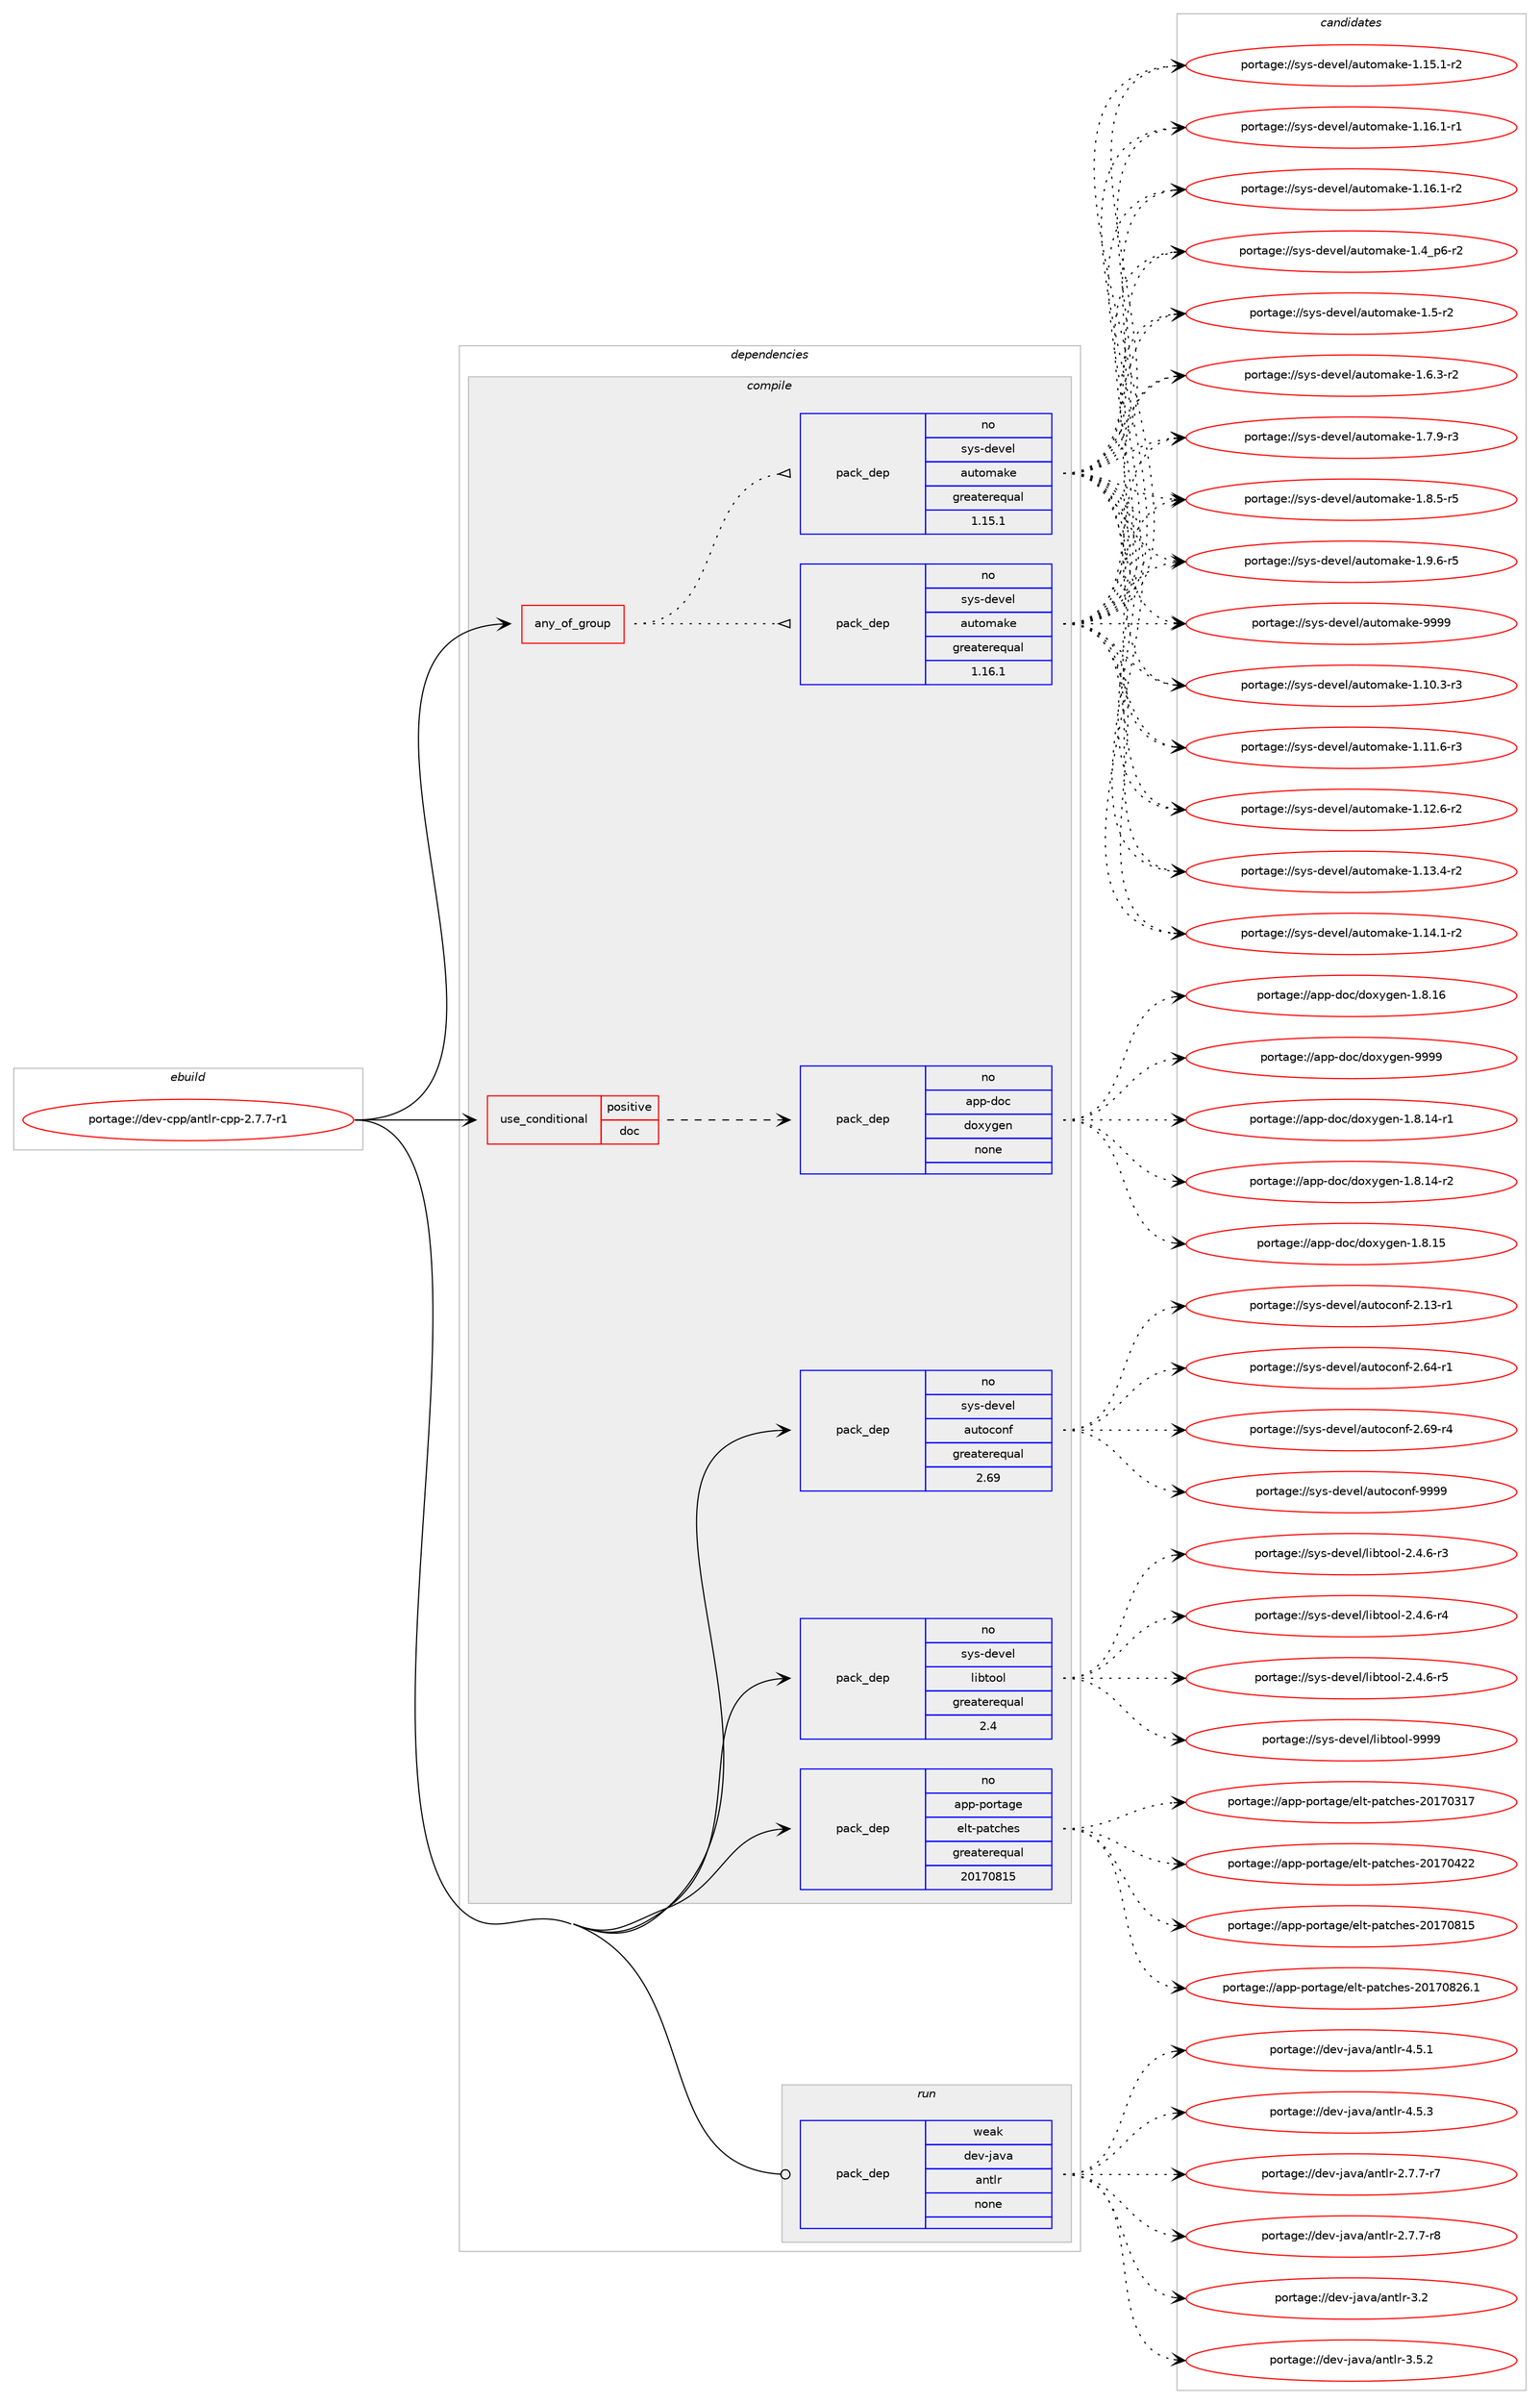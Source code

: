 digraph prolog {

# *************
# Graph options
# *************

newrank=true;
concentrate=true;
compound=true;
graph [rankdir=LR,fontname=Helvetica,fontsize=10,ranksep=1.5];#, ranksep=2.5, nodesep=0.2];
edge  [arrowhead=vee];
node  [fontname=Helvetica,fontsize=10];

# **********
# The ebuild
# **********

subgraph cluster_leftcol {
color=gray;
rank=same;
label=<<i>ebuild</i>>;
id [label="portage://dev-cpp/antlr-cpp-2.7.7-r1", color=red, width=4, href="../dev-cpp/antlr-cpp-2.7.7-r1.svg"];
}

# ****************
# The dependencies
# ****************

subgraph cluster_midcol {
color=gray;
label=<<i>dependencies</i>>;
subgraph cluster_compile {
fillcolor="#eeeeee";
style=filled;
label=<<i>compile</i>>;
subgraph any1089 {
dependency52236 [label=<<TABLE BORDER="0" CELLBORDER="1" CELLSPACING="0" CELLPADDING="4"><TR><TD CELLPADDING="10">any_of_group</TD></TR></TABLE>>, shape=none, color=red];subgraph pack39279 {
dependency52237 [label=<<TABLE BORDER="0" CELLBORDER="1" CELLSPACING="0" CELLPADDING="4" WIDTH="220"><TR><TD ROWSPAN="6" CELLPADDING="30">pack_dep</TD></TR><TR><TD WIDTH="110">no</TD></TR><TR><TD>sys-devel</TD></TR><TR><TD>automake</TD></TR><TR><TD>greaterequal</TD></TR><TR><TD>1.16.1</TD></TR></TABLE>>, shape=none, color=blue];
}
dependency52236:e -> dependency52237:w [weight=20,style="dotted",arrowhead="oinv"];
subgraph pack39280 {
dependency52238 [label=<<TABLE BORDER="0" CELLBORDER="1" CELLSPACING="0" CELLPADDING="4" WIDTH="220"><TR><TD ROWSPAN="6" CELLPADDING="30">pack_dep</TD></TR><TR><TD WIDTH="110">no</TD></TR><TR><TD>sys-devel</TD></TR><TR><TD>automake</TD></TR><TR><TD>greaterequal</TD></TR><TR><TD>1.15.1</TD></TR></TABLE>>, shape=none, color=blue];
}
dependency52236:e -> dependency52238:w [weight=20,style="dotted",arrowhead="oinv"];
}
id:e -> dependency52236:w [weight=20,style="solid",arrowhead="vee"];
subgraph cond11840 {
dependency52239 [label=<<TABLE BORDER="0" CELLBORDER="1" CELLSPACING="0" CELLPADDING="4"><TR><TD ROWSPAN="3" CELLPADDING="10">use_conditional</TD></TR><TR><TD>positive</TD></TR><TR><TD>doc</TD></TR></TABLE>>, shape=none, color=red];
subgraph pack39281 {
dependency52240 [label=<<TABLE BORDER="0" CELLBORDER="1" CELLSPACING="0" CELLPADDING="4" WIDTH="220"><TR><TD ROWSPAN="6" CELLPADDING="30">pack_dep</TD></TR><TR><TD WIDTH="110">no</TD></TR><TR><TD>app-doc</TD></TR><TR><TD>doxygen</TD></TR><TR><TD>none</TD></TR><TR><TD></TD></TR></TABLE>>, shape=none, color=blue];
}
dependency52239:e -> dependency52240:w [weight=20,style="dashed",arrowhead="vee"];
}
id:e -> dependency52239:w [weight=20,style="solid",arrowhead="vee"];
subgraph pack39282 {
dependency52241 [label=<<TABLE BORDER="0" CELLBORDER="1" CELLSPACING="0" CELLPADDING="4" WIDTH="220"><TR><TD ROWSPAN="6" CELLPADDING="30">pack_dep</TD></TR><TR><TD WIDTH="110">no</TD></TR><TR><TD>app-portage</TD></TR><TR><TD>elt-patches</TD></TR><TR><TD>greaterequal</TD></TR><TR><TD>20170815</TD></TR></TABLE>>, shape=none, color=blue];
}
id:e -> dependency52241:w [weight=20,style="solid",arrowhead="vee"];
subgraph pack39283 {
dependency52242 [label=<<TABLE BORDER="0" CELLBORDER="1" CELLSPACING="0" CELLPADDING="4" WIDTH="220"><TR><TD ROWSPAN="6" CELLPADDING="30">pack_dep</TD></TR><TR><TD WIDTH="110">no</TD></TR><TR><TD>sys-devel</TD></TR><TR><TD>autoconf</TD></TR><TR><TD>greaterequal</TD></TR><TR><TD>2.69</TD></TR></TABLE>>, shape=none, color=blue];
}
id:e -> dependency52242:w [weight=20,style="solid",arrowhead="vee"];
subgraph pack39284 {
dependency52243 [label=<<TABLE BORDER="0" CELLBORDER="1" CELLSPACING="0" CELLPADDING="4" WIDTH="220"><TR><TD ROWSPAN="6" CELLPADDING="30">pack_dep</TD></TR><TR><TD WIDTH="110">no</TD></TR><TR><TD>sys-devel</TD></TR><TR><TD>libtool</TD></TR><TR><TD>greaterequal</TD></TR><TR><TD>2.4</TD></TR></TABLE>>, shape=none, color=blue];
}
id:e -> dependency52243:w [weight=20,style="solid",arrowhead="vee"];
}
subgraph cluster_compileandrun {
fillcolor="#eeeeee";
style=filled;
label=<<i>compile and run</i>>;
}
subgraph cluster_run {
fillcolor="#eeeeee";
style=filled;
label=<<i>run</i>>;
subgraph pack39285 {
dependency52244 [label=<<TABLE BORDER="0" CELLBORDER="1" CELLSPACING="0" CELLPADDING="4" WIDTH="220"><TR><TD ROWSPAN="6" CELLPADDING="30">pack_dep</TD></TR><TR><TD WIDTH="110">weak</TD></TR><TR><TD>dev-java</TD></TR><TR><TD>antlr</TD></TR><TR><TD>none</TD></TR><TR><TD></TD></TR></TABLE>>, shape=none, color=blue];
}
id:e -> dependency52244:w [weight=20,style="solid",arrowhead="odot"];
}
}

# **************
# The candidates
# **************

subgraph cluster_choices {
rank=same;
color=gray;
label=<<i>candidates</i>>;

subgraph choice39279 {
color=black;
nodesep=1;
choiceportage11512111545100101118101108479711711611110997107101454946494846514511451 [label="portage://sys-devel/automake-1.10.3-r3", color=red, width=4,href="../sys-devel/automake-1.10.3-r3.svg"];
choiceportage11512111545100101118101108479711711611110997107101454946494946544511451 [label="portage://sys-devel/automake-1.11.6-r3", color=red, width=4,href="../sys-devel/automake-1.11.6-r3.svg"];
choiceportage11512111545100101118101108479711711611110997107101454946495046544511450 [label="portage://sys-devel/automake-1.12.6-r2", color=red, width=4,href="../sys-devel/automake-1.12.6-r2.svg"];
choiceportage11512111545100101118101108479711711611110997107101454946495146524511450 [label="portage://sys-devel/automake-1.13.4-r2", color=red, width=4,href="../sys-devel/automake-1.13.4-r2.svg"];
choiceportage11512111545100101118101108479711711611110997107101454946495246494511450 [label="portage://sys-devel/automake-1.14.1-r2", color=red, width=4,href="../sys-devel/automake-1.14.1-r2.svg"];
choiceportage11512111545100101118101108479711711611110997107101454946495346494511450 [label="portage://sys-devel/automake-1.15.1-r2", color=red, width=4,href="../sys-devel/automake-1.15.1-r2.svg"];
choiceportage11512111545100101118101108479711711611110997107101454946495446494511449 [label="portage://sys-devel/automake-1.16.1-r1", color=red, width=4,href="../sys-devel/automake-1.16.1-r1.svg"];
choiceportage11512111545100101118101108479711711611110997107101454946495446494511450 [label="portage://sys-devel/automake-1.16.1-r2", color=red, width=4,href="../sys-devel/automake-1.16.1-r2.svg"];
choiceportage115121115451001011181011084797117116111109971071014549465295112544511450 [label="portage://sys-devel/automake-1.4_p6-r2", color=red, width=4,href="../sys-devel/automake-1.4_p6-r2.svg"];
choiceportage11512111545100101118101108479711711611110997107101454946534511450 [label="portage://sys-devel/automake-1.5-r2", color=red, width=4,href="../sys-devel/automake-1.5-r2.svg"];
choiceportage115121115451001011181011084797117116111109971071014549465446514511450 [label="portage://sys-devel/automake-1.6.3-r2", color=red, width=4,href="../sys-devel/automake-1.6.3-r2.svg"];
choiceportage115121115451001011181011084797117116111109971071014549465546574511451 [label="portage://sys-devel/automake-1.7.9-r3", color=red, width=4,href="../sys-devel/automake-1.7.9-r3.svg"];
choiceportage115121115451001011181011084797117116111109971071014549465646534511453 [label="portage://sys-devel/automake-1.8.5-r5", color=red, width=4,href="../sys-devel/automake-1.8.5-r5.svg"];
choiceportage115121115451001011181011084797117116111109971071014549465746544511453 [label="portage://sys-devel/automake-1.9.6-r5", color=red, width=4,href="../sys-devel/automake-1.9.6-r5.svg"];
choiceportage115121115451001011181011084797117116111109971071014557575757 [label="portage://sys-devel/automake-9999", color=red, width=4,href="../sys-devel/automake-9999.svg"];
dependency52237:e -> choiceportage11512111545100101118101108479711711611110997107101454946494846514511451:w [style=dotted,weight="100"];
dependency52237:e -> choiceportage11512111545100101118101108479711711611110997107101454946494946544511451:w [style=dotted,weight="100"];
dependency52237:e -> choiceportage11512111545100101118101108479711711611110997107101454946495046544511450:w [style=dotted,weight="100"];
dependency52237:e -> choiceportage11512111545100101118101108479711711611110997107101454946495146524511450:w [style=dotted,weight="100"];
dependency52237:e -> choiceportage11512111545100101118101108479711711611110997107101454946495246494511450:w [style=dotted,weight="100"];
dependency52237:e -> choiceportage11512111545100101118101108479711711611110997107101454946495346494511450:w [style=dotted,weight="100"];
dependency52237:e -> choiceportage11512111545100101118101108479711711611110997107101454946495446494511449:w [style=dotted,weight="100"];
dependency52237:e -> choiceportage11512111545100101118101108479711711611110997107101454946495446494511450:w [style=dotted,weight="100"];
dependency52237:e -> choiceportage115121115451001011181011084797117116111109971071014549465295112544511450:w [style=dotted,weight="100"];
dependency52237:e -> choiceportage11512111545100101118101108479711711611110997107101454946534511450:w [style=dotted,weight="100"];
dependency52237:e -> choiceportage115121115451001011181011084797117116111109971071014549465446514511450:w [style=dotted,weight="100"];
dependency52237:e -> choiceportage115121115451001011181011084797117116111109971071014549465546574511451:w [style=dotted,weight="100"];
dependency52237:e -> choiceportage115121115451001011181011084797117116111109971071014549465646534511453:w [style=dotted,weight="100"];
dependency52237:e -> choiceportage115121115451001011181011084797117116111109971071014549465746544511453:w [style=dotted,weight="100"];
dependency52237:e -> choiceportage115121115451001011181011084797117116111109971071014557575757:w [style=dotted,weight="100"];
}
subgraph choice39280 {
color=black;
nodesep=1;
choiceportage11512111545100101118101108479711711611110997107101454946494846514511451 [label="portage://sys-devel/automake-1.10.3-r3", color=red, width=4,href="../sys-devel/automake-1.10.3-r3.svg"];
choiceportage11512111545100101118101108479711711611110997107101454946494946544511451 [label="portage://sys-devel/automake-1.11.6-r3", color=red, width=4,href="../sys-devel/automake-1.11.6-r3.svg"];
choiceportage11512111545100101118101108479711711611110997107101454946495046544511450 [label="portage://sys-devel/automake-1.12.6-r2", color=red, width=4,href="../sys-devel/automake-1.12.6-r2.svg"];
choiceportage11512111545100101118101108479711711611110997107101454946495146524511450 [label="portage://sys-devel/automake-1.13.4-r2", color=red, width=4,href="../sys-devel/automake-1.13.4-r2.svg"];
choiceportage11512111545100101118101108479711711611110997107101454946495246494511450 [label="portage://sys-devel/automake-1.14.1-r2", color=red, width=4,href="../sys-devel/automake-1.14.1-r2.svg"];
choiceportage11512111545100101118101108479711711611110997107101454946495346494511450 [label="portage://sys-devel/automake-1.15.1-r2", color=red, width=4,href="../sys-devel/automake-1.15.1-r2.svg"];
choiceportage11512111545100101118101108479711711611110997107101454946495446494511449 [label="portage://sys-devel/automake-1.16.1-r1", color=red, width=4,href="../sys-devel/automake-1.16.1-r1.svg"];
choiceportage11512111545100101118101108479711711611110997107101454946495446494511450 [label="portage://sys-devel/automake-1.16.1-r2", color=red, width=4,href="../sys-devel/automake-1.16.1-r2.svg"];
choiceportage115121115451001011181011084797117116111109971071014549465295112544511450 [label="portage://sys-devel/automake-1.4_p6-r2", color=red, width=4,href="../sys-devel/automake-1.4_p6-r2.svg"];
choiceportage11512111545100101118101108479711711611110997107101454946534511450 [label="portage://sys-devel/automake-1.5-r2", color=red, width=4,href="../sys-devel/automake-1.5-r2.svg"];
choiceportage115121115451001011181011084797117116111109971071014549465446514511450 [label="portage://sys-devel/automake-1.6.3-r2", color=red, width=4,href="../sys-devel/automake-1.6.3-r2.svg"];
choiceportage115121115451001011181011084797117116111109971071014549465546574511451 [label="portage://sys-devel/automake-1.7.9-r3", color=red, width=4,href="../sys-devel/automake-1.7.9-r3.svg"];
choiceportage115121115451001011181011084797117116111109971071014549465646534511453 [label="portage://sys-devel/automake-1.8.5-r5", color=red, width=4,href="../sys-devel/automake-1.8.5-r5.svg"];
choiceportage115121115451001011181011084797117116111109971071014549465746544511453 [label="portage://sys-devel/automake-1.9.6-r5", color=red, width=4,href="../sys-devel/automake-1.9.6-r5.svg"];
choiceportage115121115451001011181011084797117116111109971071014557575757 [label="portage://sys-devel/automake-9999", color=red, width=4,href="../sys-devel/automake-9999.svg"];
dependency52238:e -> choiceportage11512111545100101118101108479711711611110997107101454946494846514511451:w [style=dotted,weight="100"];
dependency52238:e -> choiceportage11512111545100101118101108479711711611110997107101454946494946544511451:w [style=dotted,weight="100"];
dependency52238:e -> choiceportage11512111545100101118101108479711711611110997107101454946495046544511450:w [style=dotted,weight="100"];
dependency52238:e -> choiceportage11512111545100101118101108479711711611110997107101454946495146524511450:w [style=dotted,weight="100"];
dependency52238:e -> choiceportage11512111545100101118101108479711711611110997107101454946495246494511450:w [style=dotted,weight="100"];
dependency52238:e -> choiceportage11512111545100101118101108479711711611110997107101454946495346494511450:w [style=dotted,weight="100"];
dependency52238:e -> choiceportage11512111545100101118101108479711711611110997107101454946495446494511449:w [style=dotted,weight="100"];
dependency52238:e -> choiceportage11512111545100101118101108479711711611110997107101454946495446494511450:w [style=dotted,weight="100"];
dependency52238:e -> choiceportage115121115451001011181011084797117116111109971071014549465295112544511450:w [style=dotted,weight="100"];
dependency52238:e -> choiceportage11512111545100101118101108479711711611110997107101454946534511450:w [style=dotted,weight="100"];
dependency52238:e -> choiceportage115121115451001011181011084797117116111109971071014549465446514511450:w [style=dotted,weight="100"];
dependency52238:e -> choiceportage115121115451001011181011084797117116111109971071014549465546574511451:w [style=dotted,weight="100"];
dependency52238:e -> choiceportage115121115451001011181011084797117116111109971071014549465646534511453:w [style=dotted,weight="100"];
dependency52238:e -> choiceportage115121115451001011181011084797117116111109971071014549465746544511453:w [style=dotted,weight="100"];
dependency52238:e -> choiceportage115121115451001011181011084797117116111109971071014557575757:w [style=dotted,weight="100"];
}
subgraph choice39281 {
color=black;
nodesep=1;
choiceportage97112112451001119947100111120121103101110454946564649524511449 [label="portage://app-doc/doxygen-1.8.14-r1", color=red, width=4,href="../app-doc/doxygen-1.8.14-r1.svg"];
choiceportage97112112451001119947100111120121103101110454946564649524511450 [label="portage://app-doc/doxygen-1.8.14-r2", color=red, width=4,href="../app-doc/doxygen-1.8.14-r2.svg"];
choiceportage9711211245100111994710011112012110310111045494656464953 [label="portage://app-doc/doxygen-1.8.15", color=red, width=4,href="../app-doc/doxygen-1.8.15.svg"];
choiceportage9711211245100111994710011112012110310111045494656464954 [label="portage://app-doc/doxygen-1.8.16", color=red, width=4,href="../app-doc/doxygen-1.8.16.svg"];
choiceportage971121124510011199471001111201211031011104557575757 [label="portage://app-doc/doxygen-9999", color=red, width=4,href="../app-doc/doxygen-9999.svg"];
dependency52240:e -> choiceportage97112112451001119947100111120121103101110454946564649524511449:w [style=dotted,weight="100"];
dependency52240:e -> choiceportage97112112451001119947100111120121103101110454946564649524511450:w [style=dotted,weight="100"];
dependency52240:e -> choiceportage9711211245100111994710011112012110310111045494656464953:w [style=dotted,weight="100"];
dependency52240:e -> choiceportage9711211245100111994710011112012110310111045494656464954:w [style=dotted,weight="100"];
dependency52240:e -> choiceportage971121124510011199471001111201211031011104557575757:w [style=dotted,weight="100"];
}
subgraph choice39282 {
color=black;
nodesep=1;
choiceportage97112112451121111141169710310147101108116451129711699104101115455048495548514955 [label="portage://app-portage/elt-patches-20170317", color=red, width=4,href="../app-portage/elt-patches-20170317.svg"];
choiceportage97112112451121111141169710310147101108116451129711699104101115455048495548525050 [label="portage://app-portage/elt-patches-20170422", color=red, width=4,href="../app-portage/elt-patches-20170422.svg"];
choiceportage97112112451121111141169710310147101108116451129711699104101115455048495548564953 [label="portage://app-portage/elt-patches-20170815", color=red, width=4,href="../app-portage/elt-patches-20170815.svg"];
choiceportage971121124511211111411697103101471011081164511297116991041011154550484955485650544649 [label="portage://app-portage/elt-patches-20170826.1", color=red, width=4,href="../app-portage/elt-patches-20170826.1.svg"];
dependency52241:e -> choiceportage97112112451121111141169710310147101108116451129711699104101115455048495548514955:w [style=dotted,weight="100"];
dependency52241:e -> choiceportage97112112451121111141169710310147101108116451129711699104101115455048495548525050:w [style=dotted,weight="100"];
dependency52241:e -> choiceportage97112112451121111141169710310147101108116451129711699104101115455048495548564953:w [style=dotted,weight="100"];
dependency52241:e -> choiceportage971121124511211111411697103101471011081164511297116991041011154550484955485650544649:w [style=dotted,weight="100"];
}
subgraph choice39283 {
color=black;
nodesep=1;
choiceportage1151211154510010111810110847971171161119911111010245504649514511449 [label="portage://sys-devel/autoconf-2.13-r1", color=red, width=4,href="../sys-devel/autoconf-2.13-r1.svg"];
choiceportage1151211154510010111810110847971171161119911111010245504654524511449 [label="portage://sys-devel/autoconf-2.64-r1", color=red, width=4,href="../sys-devel/autoconf-2.64-r1.svg"];
choiceportage1151211154510010111810110847971171161119911111010245504654574511452 [label="portage://sys-devel/autoconf-2.69-r4", color=red, width=4,href="../sys-devel/autoconf-2.69-r4.svg"];
choiceportage115121115451001011181011084797117116111991111101024557575757 [label="portage://sys-devel/autoconf-9999", color=red, width=4,href="../sys-devel/autoconf-9999.svg"];
dependency52242:e -> choiceportage1151211154510010111810110847971171161119911111010245504649514511449:w [style=dotted,weight="100"];
dependency52242:e -> choiceportage1151211154510010111810110847971171161119911111010245504654524511449:w [style=dotted,weight="100"];
dependency52242:e -> choiceportage1151211154510010111810110847971171161119911111010245504654574511452:w [style=dotted,weight="100"];
dependency52242:e -> choiceportage115121115451001011181011084797117116111991111101024557575757:w [style=dotted,weight="100"];
}
subgraph choice39284 {
color=black;
nodesep=1;
choiceportage1151211154510010111810110847108105981161111111084550465246544511451 [label="portage://sys-devel/libtool-2.4.6-r3", color=red, width=4,href="../sys-devel/libtool-2.4.6-r3.svg"];
choiceportage1151211154510010111810110847108105981161111111084550465246544511452 [label="portage://sys-devel/libtool-2.4.6-r4", color=red, width=4,href="../sys-devel/libtool-2.4.6-r4.svg"];
choiceportage1151211154510010111810110847108105981161111111084550465246544511453 [label="portage://sys-devel/libtool-2.4.6-r5", color=red, width=4,href="../sys-devel/libtool-2.4.6-r5.svg"];
choiceportage1151211154510010111810110847108105981161111111084557575757 [label="portage://sys-devel/libtool-9999", color=red, width=4,href="../sys-devel/libtool-9999.svg"];
dependency52243:e -> choiceportage1151211154510010111810110847108105981161111111084550465246544511451:w [style=dotted,weight="100"];
dependency52243:e -> choiceportage1151211154510010111810110847108105981161111111084550465246544511452:w [style=dotted,weight="100"];
dependency52243:e -> choiceportage1151211154510010111810110847108105981161111111084550465246544511453:w [style=dotted,weight="100"];
dependency52243:e -> choiceportage1151211154510010111810110847108105981161111111084557575757:w [style=dotted,weight="100"];
}
subgraph choice39285 {
color=black;
nodesep=1;
choiceportage10010111845106971189747971101161081144550465546554511455 [label="portage://dev-java/antlr-2.7.7-r7", color=red, width=4,href="../dev-java/antlr-2.7.7-r7.svg"];
choiceportage10010111845106971189747971101161081144550465546554511456 [label="portage://dev-java/antlr-2.7.7-r8", color=red, width=4,href="../dev-java/antlr-2.7.7-r8.svg"];
choiceportage100101118451069711897479711011610811445514650 [label="portage://dev-java/antlr-3.2", color=red, width=4,href="../dev-java/antlr-3.2.svg"];
choiceportage1001011184510697118974797110116108114455146534650 [label="portage://dev-java/antlr-3.5.2", color=red, width=4,href="../dev-java/antlr-3.5.2.svg"];
choiceportage1001011184510697118974797110116108114455246534649 [label="portage://dev-java/antlr-4.5.1", color=red, width=4,href="../dev-java/antlr-4.5.1.svg"];
choiceportage1001011184510697118974797110116108114455246534651 [label="portage://dev-java/antlr-4.5.3", color=red, width=4,href="../dev-java/antlr-4.5.3.svg"];
dependency52244:e -> choiceportage10010111845106971189747971101161081144550465546554511455:w [style=dotted,weight="100"];
dependency52244:e -> choiceportage10010111845106971189747971101161081144550465546554511456:w [style=dotted,weight="100"];
dependency52244:e -> choiceportage100101118451069711897479711011610811445514650:w [style=dotted,weight="100"];
dependency52244:e -> choiceportage1001011184510697118974797110116108114455146534650:w [style=dotted,weight="100"];
dependency52244:e -> choiceportage1001011184510697118974797110116108114455246534649:w [style=dotted,weight="100"];
dependency52244:e -> choiceportage1001011184510697118974797110116108114455246534651:w [style=dotted,weight="100"];
}
}

}
